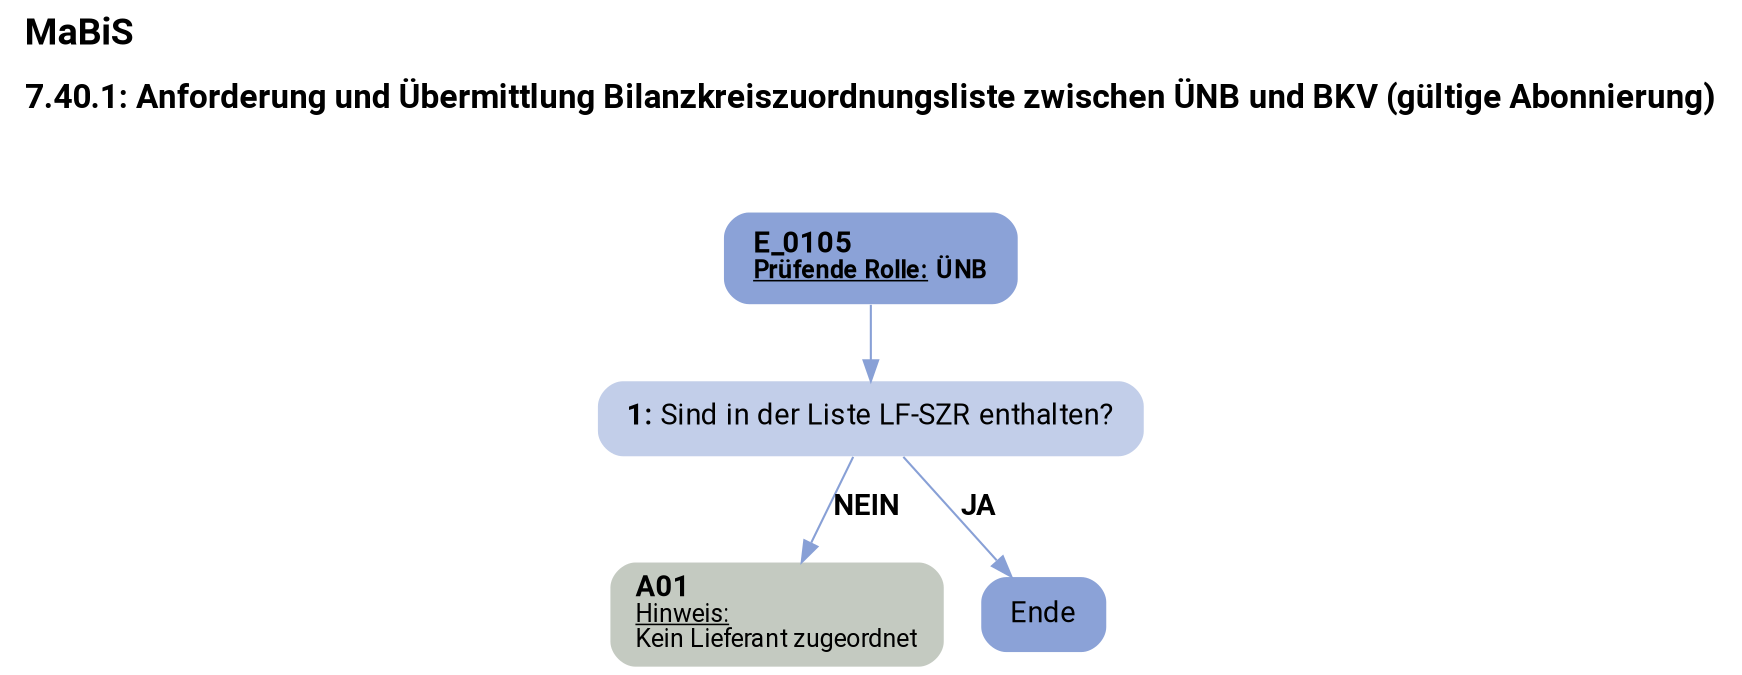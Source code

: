 digraph D {
    labelloc="t";
    label=<<B><FONT POINT-SIZE="18">MaBiS</FONT></B><BR align="left"/><BR/><B><FONT POINT-SIZE="16">7.40.1: Anforderung und Übermittlung Bilanzkreiszuordnungsliste zwischen ÜNB und BKV (gültige Abonnierung)</FONT></B><BR align="left"/><BR/><BR/><BR/>>;
    ratio="compress";
    concentrate=true;
    pack=true;
    rankdir=TB;
    packmode="array";
    size="20,20";
    "Start" [margin="0.2,0.12", shape=box, style="filled,rounded", penwidth=0.0, fillcolor="#8ba2d7", label=<<B>E_0105</B><BR align="left"/><FONT point-size="12"><B><U>Prüfende Rolle:</U> ÜNB</B></FONT><BR align="center"/>>, fontname="Roboto, sans-serif"];
    "1" [margin="0.2,0.12", shape=box, style="filled,rounded", penwidth=0.0, fillcolor="#c2cee9", label=<<B>1: </B>Sind in der Liste LF-SZR enthalten?<BR align="left"/>>, fontname="Roboto, sans-serif"];
    "A01" [margin="0.17,0.08", shape=box, style="filled,rounded", penwidth=0.0, fillcolor="#c4cac1", label=<<B>A01</B><BR align="left"/><FONT point-size="12"><U>Hinweis:</U><BR align="left"/>Kein Lieferant zugeordnet<BR align="left"/></FONT>>, fontname="Roboto, sans-serif"];
    "Ende" [margin="0.2,0.12", shape=box, style="filled,rounded", penwidth=0.0, fillcolor="#8ba2d7", label="Ende", fontname="Roboto, sans-serif"];

    "Start" -> "1" [color="#88a0d6"];
    "1" -> "A01" [label=<<B>NEIN</B>>, color="#88a0d6", fontname="Roboto, sans-serif"];
    "1" -> "Ende" [label=<<B>JA</B>>, color="#88a0d6", fontname="Roboto, sans-serif"];

    bgcolor="transparent";
fontname="Roboto, sans-serif";
}